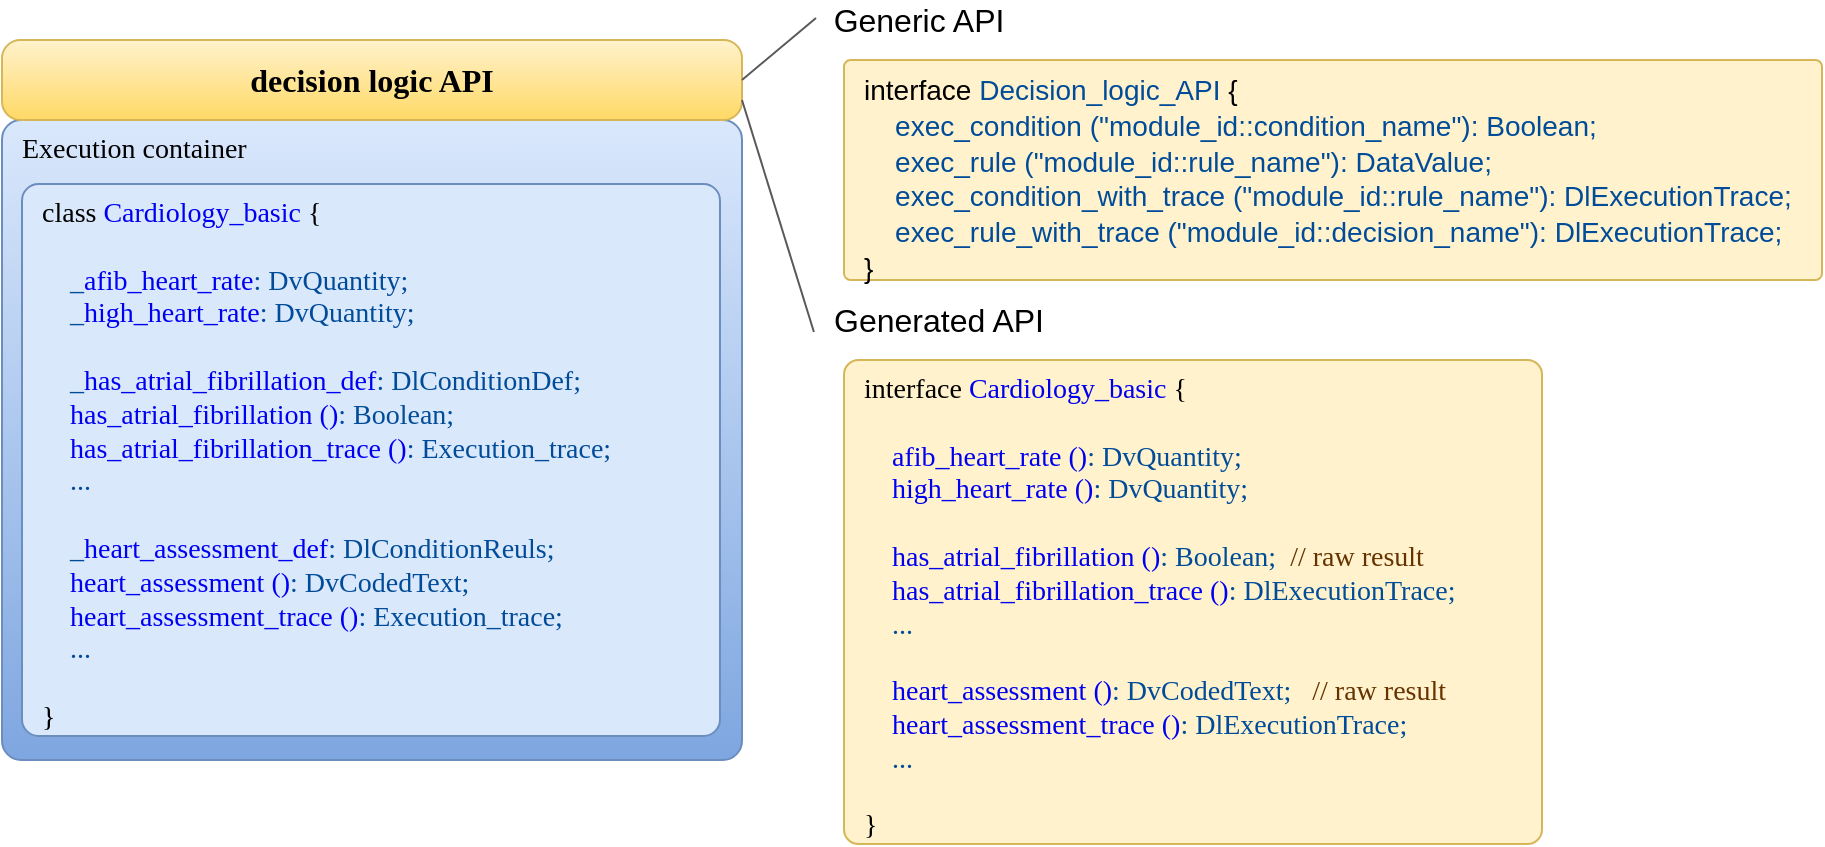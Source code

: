<mxfile version="12.6.5" type="device"><diagram id="-mjmxiD4SZ3i_Z-_ZSI0" name="Page-1"><mxGraphModel dx="1368" dy="816" grid="1" gridSize="10" guides="1" tooltips="1" connect="1" arrows="1" fold="1" page="1" pageScale="1" pageWidth="1169" pageHeight="827" math="0" shadow="0"><root><mxCell id="0"/><mxCell id="1" parent="0"/><mxCell id="swfuMYlCZajDFvl60nm4-7" value="&lt;div style=&quot;text-align: center; font-size: 14px;&quot;&gt;&lt;span style=&quot;font-size: 14px;&quot;&gt;Execution container&amp;nbsp; &amp;nbsp; &amp;nbsp; &amp;nbsp; &amp;nbsp;&lt;/span&gt;&lt;span style=&quot;font-size: 14px;&quot;&gt;&amp;nbsp; &amp;nbsp; &amp;nbsp; &amp;nbsp;&lt;/span&gt;&lt;br style=&quot;font-size: 14px;&quot;&gt;&lt;/div&gt;" style="rounded=1;whiteSpace=wrap;html=1;fontSize=14;arcSize=3;verticalAlign=top;fillColor=#dae8fc;strokeColor=#6c8ebf;align=left;spacingLeft=8;fontFamily=Tahoma;gradientColor=#7ea6e0;" parent="1" vertex="1"><mxGeometry x="40" y="80" width="370" height="320" as="geometry"/></mxCell><mxCell id="swfuMYlCZajDFvl60nm4-1" value="decision logic API" style="rounded=1;whiteSpace=wrap;html=1;fontSize=16;align=center;arcSize=23;strokeColor=#d6b656;strokeWidth=1;verticalAlign=middle;labelPosition=center;verticalLabelPosition=middle;spacingLeft=0;spacingRight=0;fillColor=#fff2cc;fontFamily=Tahoma;gradientColor=#ffd966;fontStyle=1" parent="1" vertex="1"><mxGeometry x="40" y="40" width="370" height="40" as="geometry"/></mxCell><mxCell id="swfuMYlCZajDFvl60nm4-2" value="&lt;font style=&quot;font-size: 14px&quot;&gt;&lt;br&gt;&lt;/font&gt;" style="text;html=1;align=left;verticalAlign=middle;resizable=0;points=[];autosize=1;fontSize=16;fontColor=#004C99;" parent="1" vertex="1"><mxGeometry x="475" y="70" width="20" height="30" as="geometry"/></mxCell><mxCell id="swfuMYlCZajDFvl60nm4-13" style="edgeStyle=none;rounded=0;orthogonalLoop=1;jettySize=auto;html=1;entryX=1;entryY=0.5;entryDx=0;entryDy=0;startArrow=none;startFill=0;endArrow=none;endFill=0;strokeColor=#595959;strokeWidth=1;fontSize=14;fontColor=#000000;exitX=-0.01;exitY=0.45;exitDx=0;exitDy=0;exitPerimeter=0;" parent="1" source="swfuMYlCZajDFvl60nm4-9" target="swfuMYlCZajDFvl60nm4-1" edge="1"><mxGeometry relative="1" as="geometry"/></mxCell><mxCell id="swfuMYlCZajDFvl60nm4-9" value="Generic API" style="text;html=1;align=center;verticalAlign=middle;resizable=0;points=[];autosize=1;fontSize=16;fontColor=#000000;" parent="1" vertex="1"><mxGeometry x="448" y="20" width="100" height="20" as="geometry"/></mxCell><mxCell id="swfuMYlCZajDFvl60nm4-12" style="rounded=0;orthogonalLoop=1;jettySize=auto;html=1;entryX=1;entryY=0.75;entryDx=0;entryDy=0;startArrow=none;startFill=0;strokeColor=#595959;strokeWidth=1;fontSize=14;fontColor=#000000;endArrow=none;endFill=0;exitX=-0.017;exitY=0.8;exitDx=0;exitDy=0;exitPerimeter=0;" parent="1" source="swfuMYlCZajDFvl60nm4-10" target="swfuMYlCZajDFvl60nm4-1" edge="1"><mxGeometry relative="1" as="geometry"/></mxCell><mxCell id="swfuMYlCZajDFvl60nm4-10" value="Generated API" style="text;html=1;align=center;verticalAlign=middle;resizable=0;points=[];autosize=1;fontSize=16;fontColor=#000000;" parent="1" vertex="1"><mxGeometry x="448" y="170" width="120" height="20" as="geometry"/></mxCell><mxCell id="cL91NHEY3peGaVYajJl1-4" value="&lt;div style=&quot;font-size: 14px&quot;&gt;&lt;font style=&quot;font-family: &amp;#34;helvetica&amp;#34; ; white-space: nowrap&quot;&gt;interface&lt;/font&gt;&lt;font style=&quot;color: rgb(0 , 76 , 153) ; font-family: &amp;#34;helvetica&amp;#34; ; white-space: nowrap&quot;&gt; Decision_logic_API &lt;/font&gt;&lt;font style=&quot;font-family: &amp;#34;helvetica&amp;#34; ; white-space: nowrap&quot;&gt;{&lt;/font&gt;&lt;/div&gt;&lt;div style=&quot;font-size: 14px&quot;&gt;&lt;font style=&quot;color: rgb(0 , 76 , 153) ; font-family: &amp;#34;helvetica&amp;#34; ; white-space: nowrap&quot;&gt;&amp;nbsp; &amp;nbsp; exec_condition&lt;/font&gt;&lt;span style=&quot;color: rgb(0 , 76 , 153) ; font-family: &amp;#34;helvetica&amp;#34; ; white-space: nowrap&quot;&gt;&amp;nbsp;(&quot;module_id::condition_name&quot;): Boolean;&lt;/span&gt;&lt;br style=&quot;color: rgb(0 , 76 , 153) ; font-family: &amp;#34;helvetica&amp;#34; ; white-space: nowrap&quot;&gt;&lt;span style=&quot;color: rgb(0 , 76 , 153) ; font-family: &amp;#34;helvetica&amp;#34; ; white-space: nowrap&quot;&gt;&amp;nbsp; &amp;nbsp; exec_rule (&quot;module_id::&lt;/span&gt;&lt;span style=&quot;color: rgb(0 , 76 , 153) ; font-family: &amp;#34;helvetica&amp;#34; ; white-space: nowrap&quot;&gt;rule_name&lt;/span&gt;&lt;span style=&quot;color: rgb(0 , 76 , 153) ; font-family: &amp;#34;helvetica&amp;#34; ; white-space: nowrap&quot;&gt;&quot;): DataValue;&lt;/span&gt;&lt;br style=&quot;color: rgb(0 , 76 , 153) ; font-family: &amp;#34;helvetica&amp;#34; ; white-space: nowrap&quot;&gt;&lt;span style=&quot;color: rgb(0 , 76 , 153) ; font-family: &amp;#34;helvetica&amp;#34; ; white-space: nowrap&quot;&gt;&amp;nbsp; &amp;nbsp; exec_condition_with_trace (&quot;module_id::rule_name&quot;): DlExecutionTrace;&lt;/span&gt;&lt;br style=&quot;color: rgb(0 , 76 , 153) ; font-family: &amp;#34;helvetica&amp;#34; ; white-space: nowrap&quot;&gt;&lt;span style=&quot;color: rgb(0 , 76 , 153) ; font-family: &amp;#34;helvetica&amp;#34; ; white-space: nowrap&quot;&gt;&amp;nbsp; &amp;nbsp; exec_rule_with_trace (&quot;module_id::decision_name&quot;): DlExecutionTrace;&lt;/span&gt;&lt;br&gt;&lt;/div&gt;&lt;div style=&quot;font-size: 14px&quot;&gt;&lt;span style=&quot;font-family: &amp;#34;helvetica&amp;#34; ; white-space: nowrap&quot;&gt;}&lt;/span&gt;&lt;/div&gt;" style="rounded=1;whiteSpace=wrap;html=1;fontSize=14;arcSize=3;verticalAlign=top;fillColor=#fff2cc;strokeColor=#d6b656;align=left;spacingLeft=8;fontFamily=Tahoma;fontStyle=0;" parent="1" vertex="1"><mxGeometry x="461" y="50" width="489" height="110" as="geometry"/></mxCell><mxCell id="vauHxeVHOHOQfbv8XqkA-1" value="&lt;div style=&quot;font-size: 14px&quot;&gt;&lt;div&gt;&lt;font color=&quot;#000000&quot;&gt;class&lt;/font&gt;&lt;font color=&quot;#004c99&quot;&gt;&amp;nbsp;&lt;/font&gt;&lt;font color=&quot;#0000f0&quot;&gt;Cardiology_basic&lt;/font&gt;&lt;font color=&quot;#004c99&quot;&gt;&amp;nbsp;&lt;/font&gt;{&lt;/div&gt;&lt;div&gt;&lt;font color=&quot;#004c99&quot;&gt;&lt;br&gt;&lt;/font&gt;&lt;/div&gt;&lt;div&gt;&lt;font color=&quot;#004c99&quot;&gt;&amp;nbsp; &amp;nbsp; _&lt;/font&gt;&lt;font color=&quot;#0000f0&quot;&gt;afib_heart_rate&lt;/font&gt;&lt;font color=&quot;#004c99&quot;&gt;:&amp;nbsp;&lt;/font&gt;&lt;span style=&quot;color: rgb(0 , 76 , 153)&quot;&gt;DvQuantity&lt;/span&gt;&lt;font color=&quot;#004c99&quot;&gt;;&lt;/font&gt;&lt;br&gt;&lt;/div&gt;&lt;div&gt;&lt;font color=&quot;#004c99&quot;&gt;&amp;nbsp; &amp;nbsp; _&lt;/font&gt;&lt;font color=&quot;#0000f0&quot;&gt;high_heart_rate&lt;/font&gt;&lt;font color=&quot;#004c99&quot;&gt;:&amp;nbsp;&lt;/font&gt;&lt;span style=&quot;color: rgb(0 , 76 , 153)&quot;&gt;DvQuantity&lt;/span&gt;&lt;font color=&quot;#004c99&quot;&gt;;&lt;/font&gt;&lt;/div&gt;&lt;div&gt;&lt;font color=&quot;#004c99&quot;&gt;&lt;br&gt;&lt;/font&gt;&lt;/div&gt;&lt;div&gt;&lt;font color=&quot;#004c99&quot;&gt;&amp;nbsp; &amp;nbsp; _&lt;/font&gt;&lt;font color=&quot;#0000f0&quot;&gt;has_atrial_fibrillation_def&lt;/font&gt;&lt;font color=&quot;#004c99&quot;&gt;: DlConditionDef;&lt;/font&gt;&lt;/div&gt;&lt;div&gt;&lt;font color=&quot;#004c99&quot;&gt;&amp;nbsp; &amp;nbsp;&amp;nbsp;&lt;/font&gt;&lt;font color=&quot;#0000f0&quot;&gt;has_atrial_fibrillation ()&lt;/font&gt;&lt;font color=&quot;#004c99&quot;&gt;: Boolean;&lt;/font&gt;&lt;br&gt;&lt;/div&gt;&lt;div&gt;&lt;font color=&quot;#004c99&quot;&gt;&amp;nbsp; &amp;nbsp;&amp;nbsp;&lt;/font&gt;&lt;span style=&quot;color: rgb(0 , 0 , 240)&quot;&gt;has_atrial_fibrillation_trace&lt;/span&gt;&lt;font color=&quot;#0000f0&quot;&gt;&amp;nbsp;()&lt;/font&gt;&lt;font color=&quot;#004c99&quot;&gt;: Execution_trace;&lt;/font&gt;&lt;/div&gt;&lt;div&gt;&lt;font color=&quot;#004c99&quot;&gt;&amp;nbsp; &amp;nbsp; ...&lt;/font&gt;&lt;/div&gt;&lt;div&gt;&lt;font color=&quot;#004c99&quot;&gt;&lt;br&gt;&lt;/font&gt;&lt;/div&gt;&lt;div&gt;&lt;font color=&quot;#004c99&quot;&gt;&amp;nbsp; &amp;nbsp; _&lt;/font&gt;&lt;font color=&quot;#0000f0&quot;&gt;heart_assessment_def&lt;/font&gt;&lt;font color=&quot;#004c99&quot;&gt;: DlConditionReuls;&lt;/font&gt;&lt;/div&gt;&lt;div&gt;&lt;font color=&quot;#004c99&quot;&gt;&amp;nbsp; &amp;nbsp;&amp;nbsp;&lt;/font&gt;&lt;font color=&quot;#0000f0&quot;&gt;heart_assessment ()&lt;/font&gt;&lt;font color=&quot;#004c99&quot;&gt;: DvCodedText;&lt;/font&gt;&lt;br&gt;&lt;/div&gt;&lt;div&gt;&lt;div&gt;&lt;font color=&quot;#004c99&quot;&gt;&amp;nbsp; &amp;nbsp;&amp;nbsp;&lt;/font&gt;&lt;font color=&quot;#0000f0&quot;&gt;heart_assessment_trace ()&lt;/font&gt;&lt;font color=&quot;#004c99&quot;&gt;: Execution_trace;&lt;/font&gt;&lt;/div&gt;&lt;div&gt;&lt;font color=&quot;#004c99&quot;&gt;&amp;nbsp; &amp;nbsp; ...&lt;/font&gt;&lt;/div&gt;&lt;/div&gt;&lt;div&gt;&lt;br&gt;&lt;/div&gt;&lt;div&gt;}&lt;/div&gt;&lt;/div&gt;" style="rounded=1;whiteSpace=wrap;html=1;fontSize=14;arcSize=3;verticalAlign=top;fillColor=#dae8fc;strokeColor=#6c8ebf;align=left;spacingLeft=8;fontFamily=Tahoma;fontStyle=0" parent="1" vertex="1"><mxGeometry x="50" y="112" width="349" height="276" as="geometry"/></mxCell><mxCell id="vauHxeVHOHOQfbv8XqkA-2" value="&lt;div style=&quot;font-size: 14px&quot;&gt;&lt;font color=&quot;#000000&quot;&gt;interface&lt;/font&gt;&lt;font color=&quot;#004c99&quot;&gt;&amp;nbsp;&lt;/font&gt;&lt;span style=&quot;font-size: 14px&quot;&gt;&lt;font style=&quot;font-size: 14px&quot;&gt;&lt;font color=&quot;#0000f0&quot;&gt;Cardiology_basic&lt;/font&gt;&lt;font color=&quot;#004c99&quot;&gt;&amp;nbsp;&lt;/font&gt;{&lt;/font&gt;&lt;/span&gt;&lt;/div&gt;&lt;div style=&quot;font-size: 14px&quot;&gt;&lt;span style=&quot;font-size: 14px&quot;&gt;&lt;font style=&quot;font-size: 14px&quot; color=&quot;#004c99&quot;&gt;&lt;br style=&quot;font-size: 14px&quot;&gt;&lt;/font&gt;&lt;/span&gt;&lt;/div&gt;&lt;div&gt;&lt;font color=&quot;#004c99&quot;&gt;&amp;nbsp; &amp;nbsp;&amp;nbsp;&lt;/font&gt;&lt;font color=&quot;#0000f0&quot;&gt;afib_heart_rate ()&lt;/font&gt;&lt;font color=&quot;#004c99&quot;&gt;: DvQuantity;&lt;/font&gt;&lt;br&gt;&lt;/div&gt;&lt;div&gt;&lt;font color=&quot;#004c99&quot;&gt;&amp;nbsp; &amp;nbsp;&amp;nbsp;&lt;/font&gt;&lt;font color=&quot;#0000f0&quot;&gt;high_heart_rate ()&lt;/font&gt;&lt;font color=&quot;#004c99&quot;&gt;: DvQuantity;&lt;/font&gt;&lt;/div&gt;&lt;div style=&quot;font-size: 14px&quot;&gt;&lt;span style=&quot;font-size: 14px&quot;&gt;&lt;font color=&quot;#004c99&quot;&gt;&lt;br&gt;&lt;/font&gt;&lt;/span&gt;&lt;/div&gt;&lt;div style=&quot;font-size: 14px&quot;&gt;&lt;span style=&quot;font-size: 14px&quot;&gt;&lt;font color=&quot;#004c99&quot;&gt;&amp;nbsp; &amp;nbsp; &lt;/font&gt;&lt;font color=&quot;#0000f0&quot;&gt;has_atrial_fibrillation ()&lt;/font&gt;&lt;font color=&quot;#004c99&quot;&gt;: Boolean;&amp;nbsp; &lt;/font&gt;&lt;font color=&quot;#663300&quot;&gt;// raw result&lt;/font&gt;&lt;/span&gt;&lt;br style=&quot;font-size: 14px&quot;&gt;&lt;/div&gt;&lt;div style=&quot;font-size: 14px&quot;&gt;&lt;span style=&quot;font-size: 14px&quot;&gt;&lt;font style=&quot;font-size: 14px&quot;&gt;&lt;font color=&quot;#004c99&quot;&gt;&amp;nbsp; &amp;nbsp;&amp;nbsp;&lt;/font&gt;&lt;/font&gt;&lt;/span&gt;&lt;span style=&quot;color: rgb(0 , 0 , 240)&quot;&gt;has_atrial_fibrillation_trace&lt;/span&gt;&lt;span style=&quot;font-size: 14px&quot;&gt;&lt;font style=&quot;font-size: 14px&quot;&gt;&lt;font color=&quot;#0000f0&quot;&gt;&amp;nbsp;()&lt;/font&gt;&lt;font color=&quot;#004c99&quot;&gt;: DlExecutionTrace;&lt;/font&gt;&lt;/font&gt;&lt;/span&gt;&lt;/div&gt;&lt;div style=&quot;font-size: 14px&quot;&gt;&lt;span style=&quot;font-size: 14px&quot;&gt;&lt;font style=&quot;font-size: 14px&quot;&gt;&lt;font color=&quot;#004c99&quot;&gt;&amp;nbsp; &amp;nbsp; ...&lt;/font&gt;&lt;/font&gt;&lt;/span&gt;&lt;/div&gt;&lt;div style=&quot;font-size: 14px&quot;&gt;&lt;span style=&quot;font-size: 14px&quot;&gt;&lt;font style=&quot;font-size: 14px&quot; color=&quot;#004c99&quot;&gt;&lt;br style=&quot;font-size: 14px&quot;&gt;&lt;/font&gt;&lt;/span&gt;&lt;/div&gt;&lt;div style=&quot;font-size: 14px&quot;&gt;&lt;span style=&quot;font-size: 14px&quot;&gt;&lt;font color=&quot;#004c99&quot;&gt;&amp;nbsp; &amp;nbsp; &lt;/font&gt;&lt;font color=&quot;#0000f0&quot;&gt;heart_assessment ()&lt;/font&gt;&lt;font color=&quot;#004c99&quot;&gt;: DvCodedText;&amp;nbsp;&lt;/font&gt;&lt;font color=&quot;#663300&quot;&gt; &amp;nbsp;// raw result&lt;/font&gt;&lt;/span&gt;&lt;br style=&quot;font-size: 14px&quot;&gt;&lt;/div&gt;&lt;div style=&quot;font-size: 14px&quot;&gt;&lt;div&gt;&lt;font color=&quot;#004c99&quot;&gt;&amp;nbsp; &amp;nbsp;&amp;nbsp;&lt;/font&gt;&lt;font color=&quot;#0000f0&quot;&gt;heart_assessment_trace ()&lt;/font&gt;&lt;font color=&quot;#004c99&quot;&gt;: DlExecutionTrace;&lt;/font&gt;&lt;/div&gt;&lt;div&gt;&lt;font color=&quot;#004c99&quot;&gt;&amp;nbsp; &amp;nbsp; ...&lt;/font&gt;&lt;/div&gt;&lt;/div&gt;&lt;div style=&quot;font-size: 14px&quot;&gt;&lt;br&gt;&lt;/div&gt;&lt;div style=&quot;font-size: 14px&quot;&gt;&lt;div&gt;}&lt;/div&gt;&lt;/div&gt;" style="rounded=1;whiteSpace=wrap;html=1;fontSize=14;arcSize=3;verticalAlign=top;fillColor=#fff2cc;strokeColor=#d6b656;align=left;spacingLeft=8;fontFamily=Tahoma;fontStyle=0;" parent="1" vertex="1"><mxGeometry x="461" y="200" width="349" height="242" as="geometry"/></mxCell></root></mxGraphModel></diagram></mxfile>